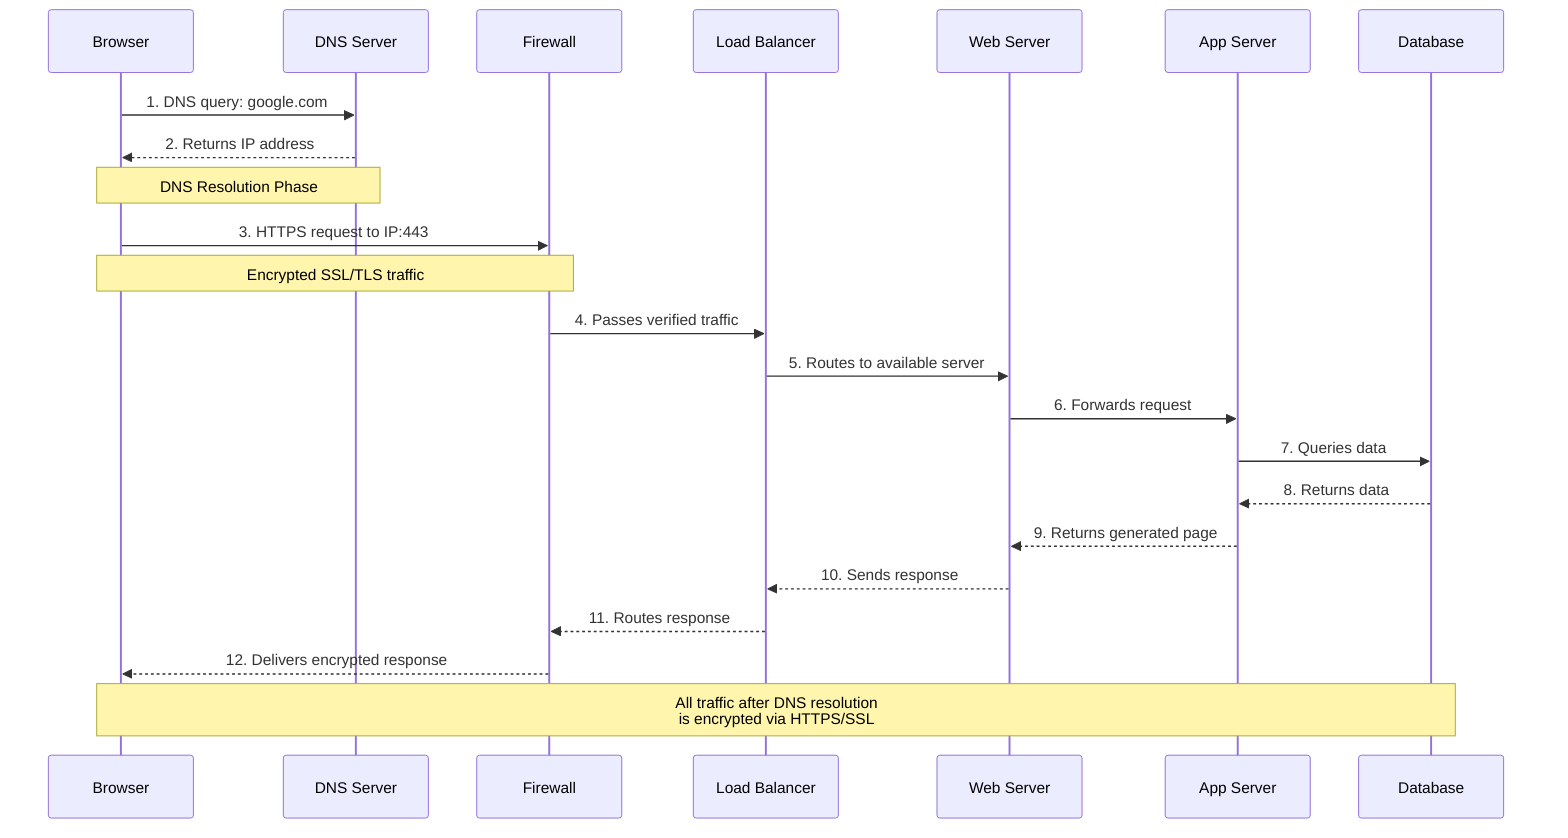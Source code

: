 sequenceDiagram
    participant Browser
    participant DNS as DNS Server
    participant FW as Firewall
    participant LB as Load Balancer
    participant WS as Web Server
    participant AS as App Server
    participant DB as Database

    Browser->>DNS: 1. DNS query: google.com
    DNS-->>Browser: 2. Returns IP address
    
    Note over Browser,DNS: DNS Resolution Phase

    Browser->>FW: 3. HTTPS request to IP:443
    Note over Browser,FW: Encrypted SSL/TLS traffic
    
    FW->>LB: 4. Passes verified traffic
    
    LB->>WS: 5. Routes to available server
    
    WS->>AS: 6. Forwards request
    
    AS->>DB: 7. Queries data
    DB-->>AS: 8. Returns data
    
    AS-->>WS: 9. Returns generated page
    
    WS-->>LB: 10. Sends response
    
    LB-->>FW: 11. Routes response
    
    FW-->>Browser: 12. Delivers encrypted response
    
    Note over Browser,DB: All traffic after DNS resolution<br/>is encrypted via HTTPS/SSL